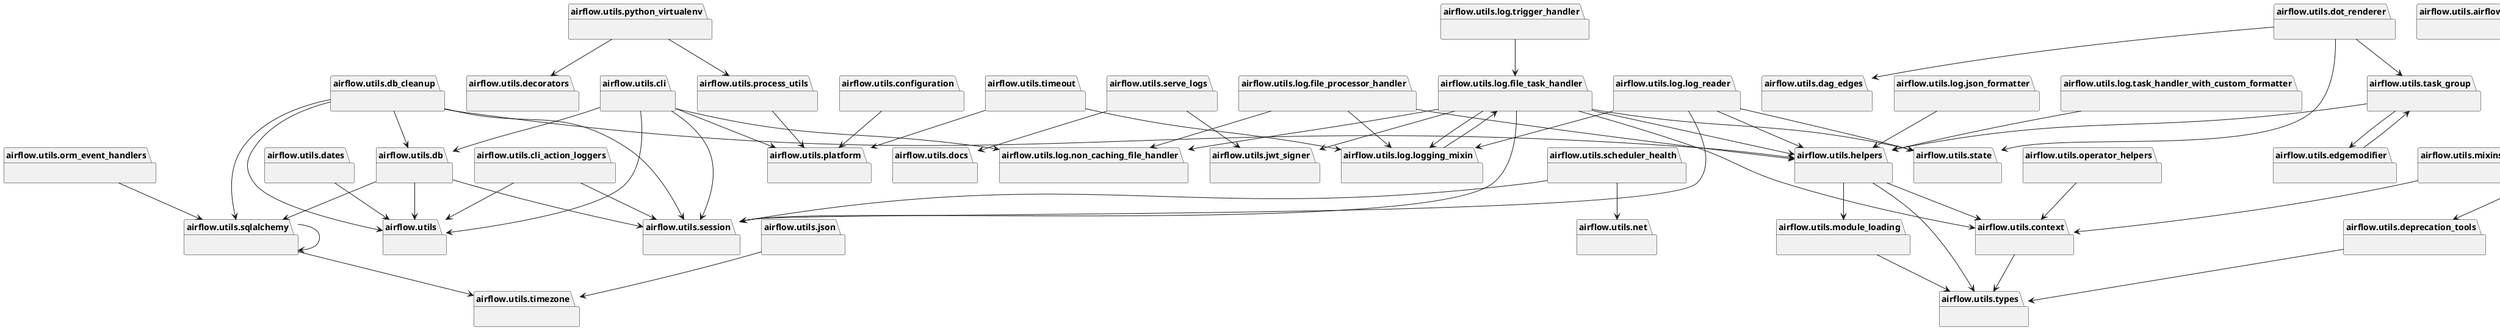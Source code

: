 @startuml packages
set namespaceSeparator none
package "airflow.utils" as airflow.utils {
}
package "airflow.utils.airflow_flask_app" as airflow.utils.airflow_flask_app {
}
package "airflow.utils.cli" as airflow.utils.cli {
}
package "airflow.utils.cli_action_loggers" as airflow.utils.cli_action_loggers {
}
package "airflow.utils.cli_app_builder" as airflow.utils.cli_app_builder {
}
package "airflow.utils.code_utils" as airflow.utils.code_utils {
}
package "airflow.utils.compression" as airflow.utils.compression {
}
package "airflow.utils.configuration" as airflow.utils.configuration {
}
package "airflow.utils.context" as airflow.utils.context {
}
package "airflow.utils.dag_cycle_tester" as airflow.utils.dag_cycle_tester {
}
package "airflow.utils.dag_edges" as airflow.utils.dag_edges {
}
package "airflow.utils.dag_parsing_context" as airflow.utils.dag_parsing_context {
}
package "airflow.utils.dates" as airflow.utils.dates {
}
package "airflow.utils.db" as airflow.utils.db {
}
package "airflow.utils.db_cleanup" as airflow.utils.db_cleanup {
}
package "airflow.utils.decorators" as airflow.utils.decorators {
}
package "airflow.utils.deprecation_tools" as airflow.utils.deprecation_tools {
}
package "airflow.utils.docs" as airflow.utils.docs {
}
package "airflow.utils.dot_renderer" as airflow.utils.dot_renderer {
}
package "airflow.utils.edgemodifier" as airflow.utils.edgemodifier {
}
package "airflow.utils.email" as airflow.utils.email {
}
package "airflow.utils.entry_points" as airflow.utils.entry_points {
}
package "airflow.utils.event_scheduler" as airflow.utils.event_scheduler {
}
package "airflow.utils.file" as airflow.utils.file {
}
package "airflow.utils.hashlib_wrapper" as airflow.utils.hashlib_wrapper {
}
package "airflow.utils.helpers" as airflow.utils.helpers {
}
package "airflow.utils.json" as airflow.utils.json {
}
package "airflow.utils.jwt_signer" as airflow.utils.jwt_signer {
}
package "airflow.utils.log" as airflow.utils.log {
}
package "airflow.utils.log.action_logger" as airflow.utils.log.action_logger {
}
package "airflow.utils.log.colored_log" as airflow.utils.log.colored_log {
}
package "airflow.utils.log.file_processor_handler" as airflow.utils.log.file_processor_handler {
}
package "airflow.utils.log.file_task_handler" as airflow.utils.log.file_task_handler {
}
package "airflow.utils.log.json_formatter" as airflow.utils.log.json_formatter {
}
package "airflow.utils.log.log_reader" as airflow.utils.log.log_reader {
}
package "airflow.utils.log.logging_mixin" as airflow.utils.log.logging_mixin {
}
package "airflow.utils.log.non_caching_file_handler" as airflow.utils.log.non_caching_file_handler {
}
package "airflow.utils.log.secrets_masker" as airflow.utils.log.secrets_masker {
}
package "airflow.utils.log.task_handler_with_custom_formatter" as airflow.utils.log.task_handler_with_custom_formatter {
}
package "airflow.utils.log.timezone_aware" as airflow.utils.log.timezone_aware {
}
package "airflow.utils.log.trigger_handler" as airflow.utils.log.trigger_handler {
}
package "airflow.utils.mixins" as airflow.utils.mixins {
}
package "airflow.utils.module_loading" as airflow.utils.module_loading {
}
package "airflow.utils.net" as airflow.utils.net {
}
package "airflow.utils.operator_helpers" as airflow.utils.operator_helpers {
}
package "airflow.utils.operator_resources" as airflow.utils.operator_resources {
}
package "airflow.utils.orm_event_handlers" as airflow.utils.orm_event_handlers {
}
package "airflow.utils.platform" as airflow.utils.platform {
}
package "airflow.utils.process_utils" as airflow.utils.process_utils {
}
package "airflow.utils.python_virtualenv" as airflow.utils.python_virtualenv {
}
package "airflow.utils.retries" as airflow.utils.retries {
}
package "airflow.utils.scheduler_health" as airflow.utils.scheduler_health {
}
package "airflow.utils.serve_logs" as airflow.utils.serve_logs {
}
package "airflow.utils.session" as airflow.utils.session {
}
package "airflow.utils.setup_teardown" as airflow.utils.setup_teardown {
}
package "airflow.utils.sqlalchemy" as airflow.utils.sqlalchemy {
}
package "airflow.utils.state" as airflow.utils.state {
}
package "airflow.utils.strings" as airflow.utils.strings {
}
package "airflow.utils.task_group" as airflow.utils.task_group {
}
package "airflow.utils.timeout" as airflow.utils.timeout {
}
package "airflow.utils.timezone" as airflow.utils.timezone {
}
package "airflow.utils.trigger_rule" as airflow.utils.trigger_rule {
}
package "airflow.utils.types" as airflow.utils.types {
}
package "airflow.utils.weekday" as airflow.utils.weekday {
}
package "airflow.utils.weight_rule" as airflow.utils.weight_rule {
}
package "airflow.utils.xcom" as airflow.utils.xcom {
}
package "airflow.utils.yaml" as airflow.utils.yaml {
}
airflow.utils.cli --> airflow.utils
airflow.utils.cli --> airflow.utils.db
airflow.utils.cli --> airflow.utils.log.non_caching_file_handler
airflow.utils.cli --> airflow.utils.platform
airflow.utils.cli --> airflow.utils.session
airflow.utils.cli_action_loggers --> airflow.utils
airflow.utils.cli_action_loggers --> airflow.utils.session
airflow.utils.configuration --> airflow.utils.platform
airflow.utils.context --> airflow.utils.types
airflow.utils.dates --> airflow.utils
airflow.utils.db --> airflow.utils
airflow.utils.db --> airflow.utils.session
airflow.utils.db --> airflow.utils.sqlalchemy
airflow.utils.db_cleanup --> airflow.utils
airflow.utils.db_cleanup --> airflow.utils.db
airflow.utils.db_cleanup --> airflow.utils.helpers
airflow.utils.db_cleanup --> airflow.utils.session
airflow.utils.db_cleanup --> airflow.utils.sqlalchemy
airflow.utils.deprecation_tools --> airflow.utils.types
airflow.utils.dot_renderer --> airflow.utils.dag_edges
airflow.utils.dot_renderer --> airflow.utils.state
airflow.utils.dot_renderer --> airflow.utils.task_group
airflow.utils.edgemodifier --> airflow.utils.task_group
airflow.utils.helpers --> airflow.utils.context
airflow.utils.helpers --> airflow.utils.module_loading
airflow.utils.helpers --> airflow.utils.types
airflow.utils.json --> airflow.utils.timezone
airflow.utils.log --> airflow.utils.deprecation_tools
airflow.utils.log.colored_log --> airflow.utils.log.timezone_aware
airflow.utils.log.file_processor_handler --> airflow.utils.helpers
airflow.utils.log.file_processor_handler --> airflow.utils.log.logging_mixin
airflow.utils.log.file_processor_handler --> airflow.utils.log.non_caching_file_handler
airflow.utils.log.file_task_handler --> airflow.utils.context
airflow.utils.log.file_task_handler --> airflow.utils.helpers
airflow.utils.log.file_task_handler --> airflow.utils.jwt_signer
airflow.utils.log.file_task_handler --> airflow.utils.log.logging_mixin
airflow.utils.log.file_task_handler --> airflow.utils.log.non_caching_file_handler
airflow.utils.log.file_task_handler --> airflow.utils.session
airflow.utils.log.file_task_handler --> airflow.utils.state
airflow.utils.log.json_formatter --> airflow.utils.helpers
airflow.utils.log.log_reader --> airflow.utils.helpers
airflow.utils.log.log_reader --> airflow.utils.log.logging_mixin
airflow.utils.log.log_reader --> airflow.utils.session
airflow.utils.log.log_reader --> airflow.utils.state
airflow.utils.log.logging_mixin --> airflow.utils.log.file_task_handler
airflow.utils.log.task_handler_with_custom_formatter --> airflow.utils.helpers
airflow.utils.log.trigger_handler --> airflow.utils.log.file_task_handler
airflow.utils.mixins --> airflow.utils.context
airflow.utils.module_loading --> airflow.utils.types
airflow.utils.operator_helpers --> airflow.utils.context
airflow.utils.orm_event_handlers --> airflow.utils.sqlalchemy
airflow.utils.process_utils --> airflow.utils.platform
airflow.utils.python_virtualenv --> airflow.utils.decorators
airflow.utils.python_virtualenv --> airflow.utils.process_utils
airflow.utils.scheduler_health --> airflow.utils.net
airflow.utils.scheduler_health --> airflow.utils.session
airflow.utils.serve_logs --> airflow.utils.docs
airflow.utils.serve_logs --> airflow.utils.jwt_signer
airflow.utils.sqlalchemy --> airflow.utils.sqlalchemy
airflow.utils.sqlalchemy --> airflow.utils.timezone
airflow.utils.task_group --> airflow.utils.edgemodifier
airflow.utils.task_group --> airflow.utils.helpers
airflow.utils.timeout --> airflow.utils.log.logging_mixin
airflow.utils.timeout --> airflow.utils.platform
airflow.utils.yaml --> airflow.utils.yaml
@enduml
